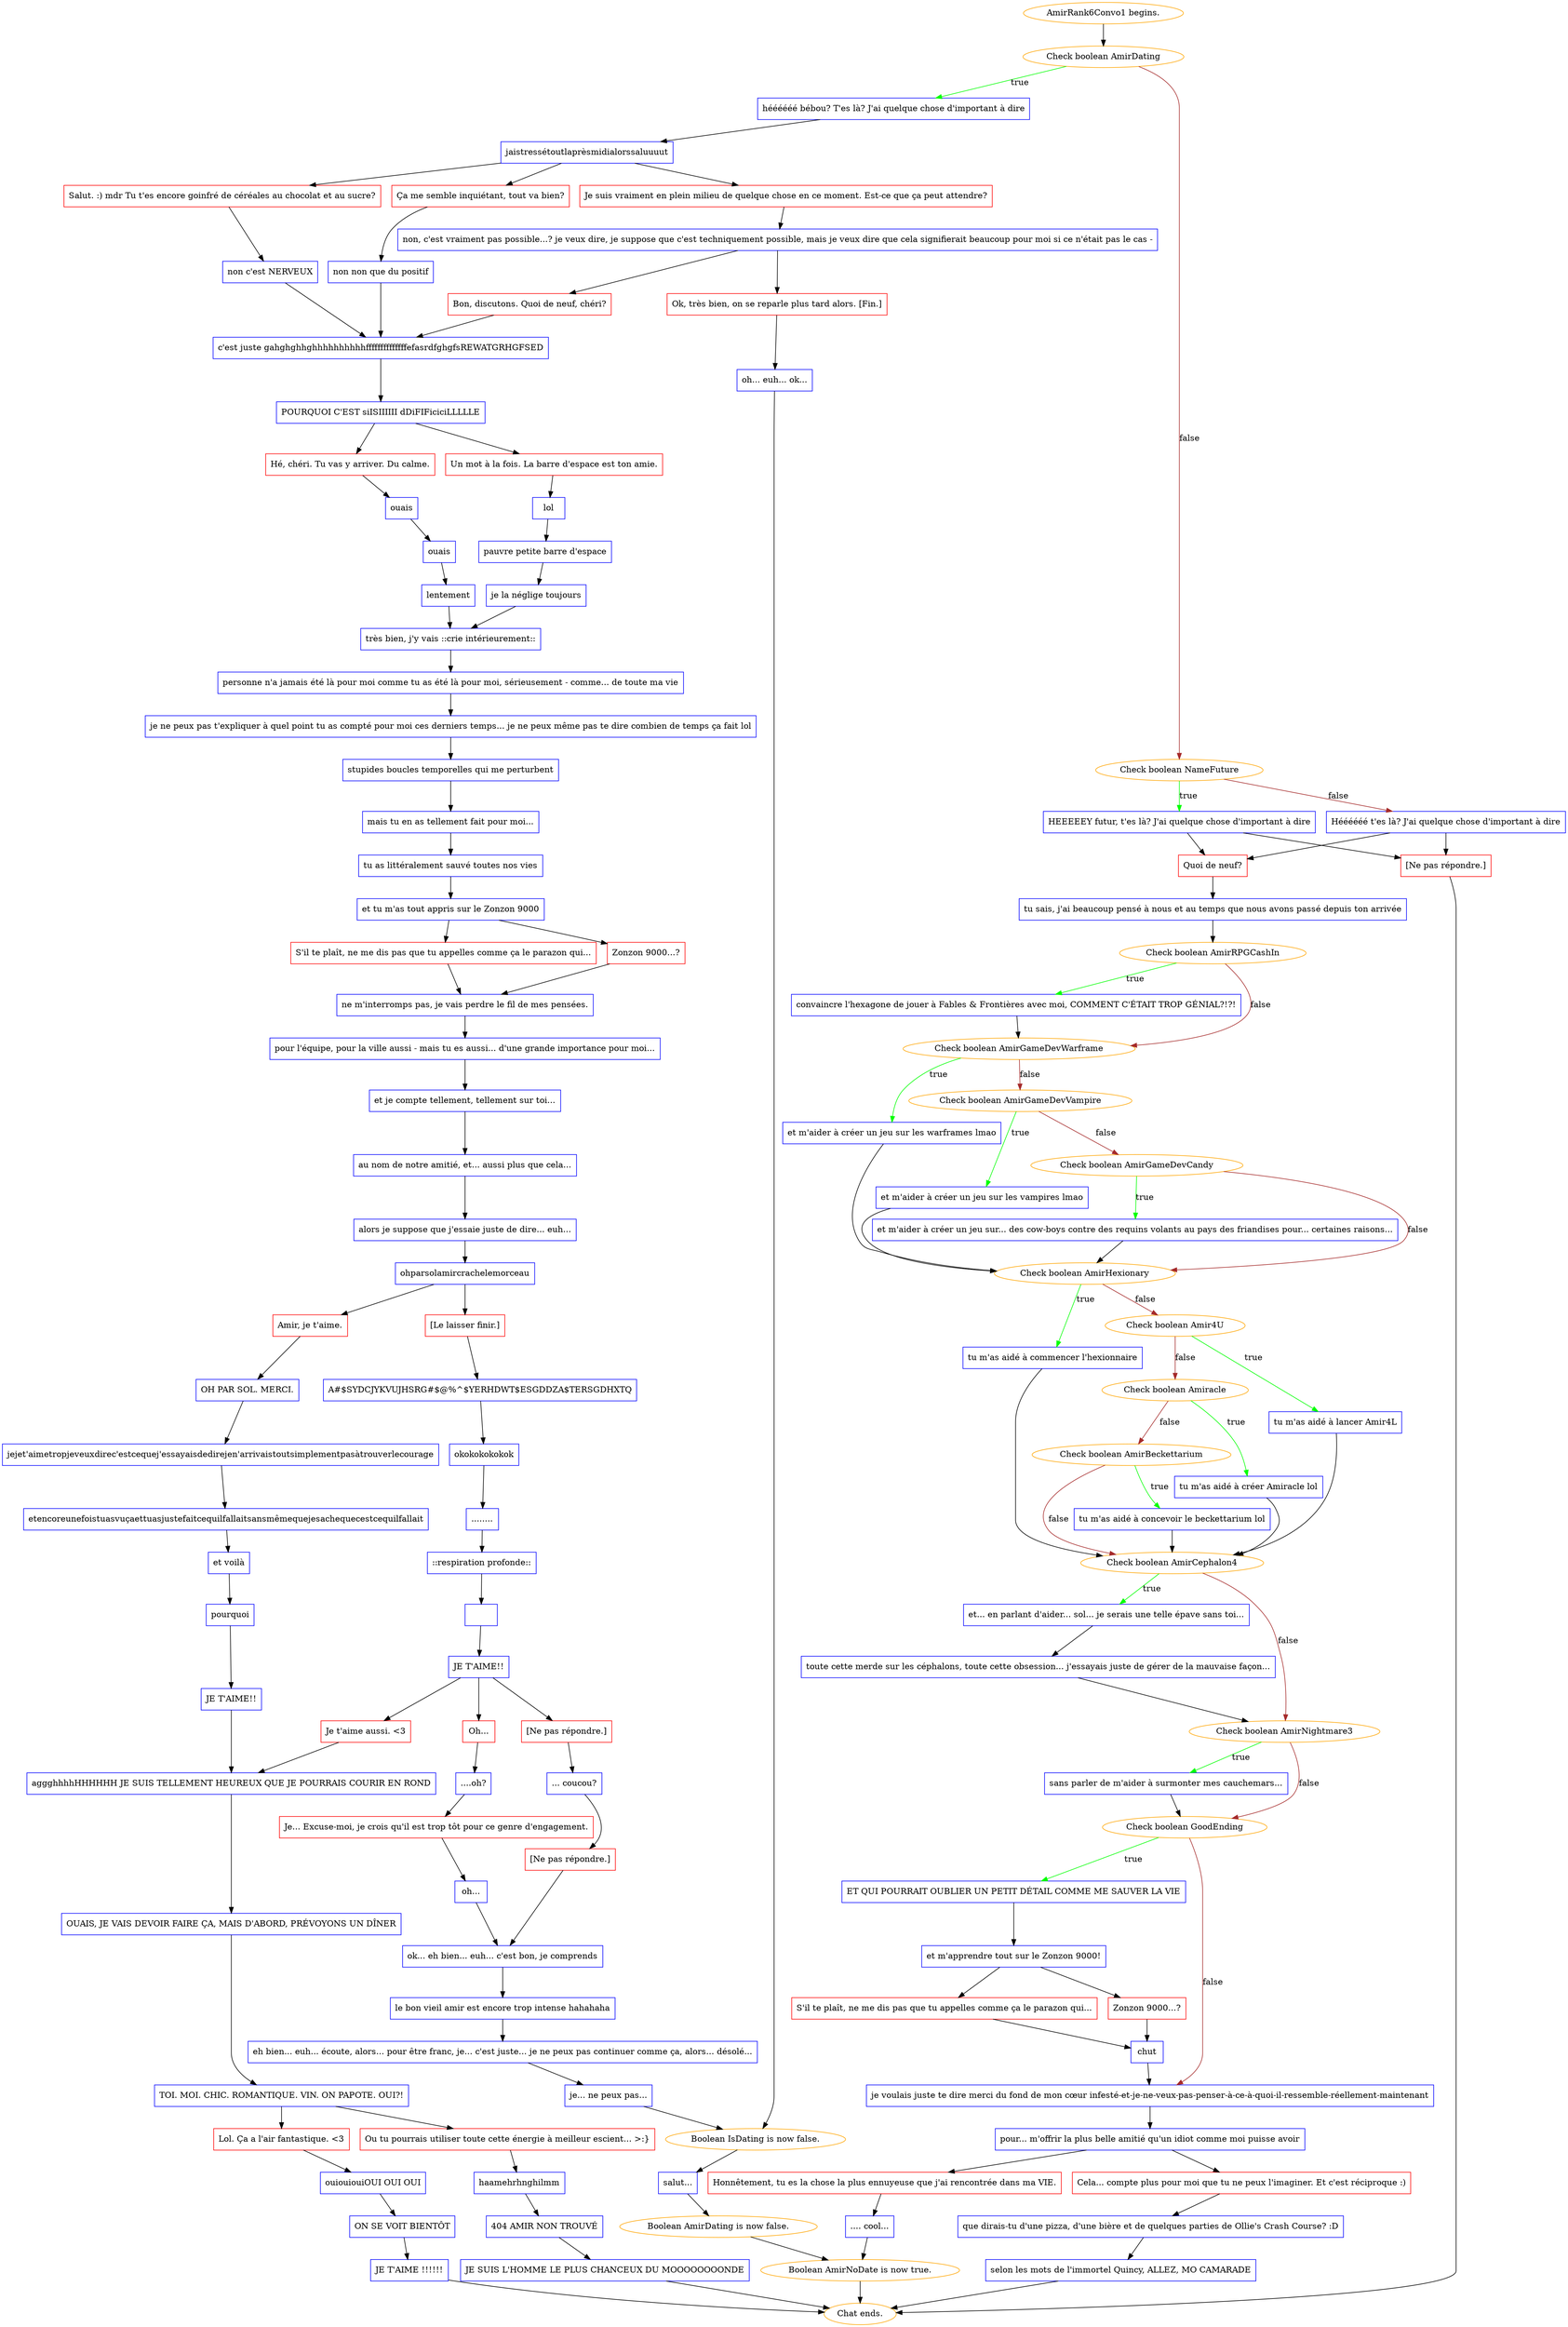 digraph {
	"AmirRank6Convo1 begins." [color=orange];
		"AmirRank6Convo1 begins." -> j790010462;
	j790010462 [label="Check boolean AmirDating",color=orange];
		j790010462 -> j3115661944 [label=true,color=green];
		j790010462 -> j4292522466 [label=false,color=brown];
	j3115661944 [label="héééééé bébou? T'es là? J'ai quelque chose d'important à dire",shape=box,color=blue];
		j3115661944 -> j943616263;
	j4292522466 [label="Check boolean NameFuture",color=orange];
		j4292522466 -> j3078013766 [label=true,color=green];
		j4292522466 -> j4112372215 [label=false,color=brown];
	j943616263 [label="jaistressétoutlaprèsmidialorssaluuuut",shape=box,color=blue];
		j943616263 -> j593403737;
		j943616263 -> j2083480859;
		j943616263 -> j3141752139;
	j3078013766 [label="HEEEEEY futur, t'es là? J'ai quelque chose d'important à dire",shape=box,color=blue];
		j3078013766 -> j188820867;
		j3078013766 -> j143549678;
	j4112372215 [label="Héééééé t'es là? J'ai quelque chose d'important à dire",shape=box,color=blue];
		j4112372215 -> j188820867;
		j4112372215 -> j143549678;
	j593403737 [label="Salut. :) mdr Tu t'es encore goinfré de céréales au chocolat et au sucre?",shape=box,color=red];
		j593403737 -> j3488435472;
	j2083480859 [label="Ça me semble inquiétant, tout va bien?",shape=box,color=red];
		j2083480859 -> j3435033666;
	j3141752139 [label="Je suis vraiment en plein milieu de quelque chose en ce moment. Est-ce que ça peut attendre?",shape=box,color=red];
		j3141752139 -> j3361677452;
	j188820867 [label="Quoi de neuf?",shape=box,color=red];
		j188820867 -> j1988302009;
	j143549678 [label="[Ne pas répondre.]",shape=box,color=red];
		j143549678 -> "Chat ends.";
	j3488435472 [label="non c'est NERVEUX",shape=box,color=blue];
		j3488435472 -> j4052682345;
	j3435033666 [label="non non que du positif",shape=box,color=blue];
		j3435033666 -> j4052682345;
	j3361677452 [label="non, c'est vraiment pas possible...? je veux dire, je suppose que c'est techniquement possible, mais je veux dire que cela signifierait beaucoup pour moi si ce n'était pas le cas -",shape=box,color=blue];
		j3361677452 -> j3678506700;
		j3361677452 -> j1578957270;
	j1988302009 [label="tu sais, j'ai beaucoup pensé à nous et au temps que nous avons passé depuis ton arrivée",shape=box,color=blue];
		j1988302009 -> j3826784422;
	"Chat ends." [color=orange];
	j4052682345 [label="c'est juste gahghghhghhhhhhhhhhffffffffffffffefasrdfghgfsREWATGRHGFSED",shape=box,color=blue];
		j4052682345 -> j797002146;
	j3678506700 [label="Bon, discutons. Quoi de neuf, chéri?",shape=box,color=red];
		j3678506700 -> j4052682345;
	j1578957270 [label="Ok, très bien, on se reparle plus tard alors. [Fin.]",shape=box,color=red];
		j1578957270 -> j1783536473;
	j3826784422 [label="Check boolean AmirRPGCashIn",color=orange];
		j3826784422 -> j2134292899 [label=true,color=green];
		j3826784422 -> j2297868336 [label=false,color=brown];
	j797002146 [label="POURQUOI C'EST siISIIIIII dDiFIFiciciLLLLLE",shape=box,color=blue];
		j797002146 -> j3645886279;
		j797002146 -> j2697605620;
	j1783536473 [label="oh... euh... ok...",shape=box,color=blue];
		j1783536473 -> j169540649;
	j2134292899 [label="convaincre l'hexagone de jouer à Fables & Frontières avec moi, COMMENT C'ÉTAIT TROP GÉNIAL?!?!",shape=box,color=blue];
		j2134292899 -> j2297868336;
	j2297868336 [label="Check boolean AmirGameDevWarframe",color=orange];
		j2297868336 -> j2379176084 [label=true,color=green];
		j2297868336 -> j3506259166 [label=false,color=brown];
	j3645886279 [label="Hé, chéri. Tu vas y arriver. Du calme.",shape=box,color=red];
		j3645886279 -> j3939594907;
	j2697605620 [label="Un mot à la fois. La barre d'espace est ton amie.",shape=box,color=red];
		j2697605620 -> j2307137081;
	j169540649 [label="Boolean IsDating is now false.",color=orange];
		j169540649 -> j1846553157;
	j2379176084 [label="et m'aider à créer un jeu sur les warframes lmao",shape=box,color=blue];
		j2379176084 -> j3646133356;
	j3506259166 [label="Check boolean AmirGameDevVampire",color=orange];
		j3506259166 -> j3051079382 [label=true,color=green];
		j3506259166 -> j1286003093 [label=false,color=brown];
	j3939594907 [label="ouais",shape=box,color=blue];
		j3939594907 -> j3818793527;
	j2307137081 [label="lol",shape=box,color=blue];
		j2307137081 -> j3419909364;
	j1846553157 [label="salut...",shape=box,color=blue];
		j1846553157 -> j911677755;
	j3646133356 [label="Check boolean AmirHexionary",color=orange];
		j3646133356 -> j3973376871 [label=true,color=green];
		j3646133356 -> j3967894332 [label=false,color=brown];
	j3051079382 [label="et m'aider à créer un jeu sur les vampires lmao",shape=box,color=blue];
		j3051079382 -> j3646133356;
	j1286003093 [label="Check boolean AmirGameDevCandy",color=orange];
		j1286003093 -> j3040433784 [label=true,color=green];
		j1286003093 -> j3646133356 [label=false,color=brown];
	j3818793527 [label="ouais",shape=box,color=blue];
		j3818793527 -> j714588583;
	j3419909364 [label="pauvre petite barre d'espace",shape=box,color=blue];
		j3419909364 -> j798115301;
	j911677755 [label="Boolean AmirDating is now false.",color=orange];
		j911677755 -> j1438323710;
	j3973376871 [label="tu m'as aidé à commencer l'hexionnaire",shape=box,color=blue];
		j3973376871 -> j3587826111;
	j3967894332 [label="Check boolean Amir4U",color=orange];
		j3967894332 -> j4274686062 [label=true,color=green];
		j3967894332 -> j3456698547 [label=false,color=brown];
	j3040433784 [label="et m'aider à créer un jeu sur... des cow-boys contre des requins volants au pays des friandises pour... certaines raisons...",shape=box,color=blue];
		j3040433784 -> j3646133356;
	j714588583 [label="lentement",shape=box,color=blue];
		j714588583 -> j3367184706;
	j798115301 [label="je la néglige toujours",shape=box,color=blue];
		j798115301 -> j3367184706;
	j1438323710 [label="Boolean AmirNoDate is now true.",color=orange];
		j1438323710 -> "Chat ends.";
	j3587826111 [label="Check boolean AmirCephalon4",color=orange];
		j3587826111 -> j1169337874 [label=true,color=green];
		j3587826111 -> j181140992 [label=false,color=brown];
	j4274686062 [label="tu m'as aidé à lancer Amir4L",shape=box,color=blue];
		j4274686062 -> j3587826111;
	j3456698547 [label="Check boolean Amiracle",color=orange];
		j3456698547 -> j1752697346 [label=true,color=green];
		j3456698547 -> j3662880471 [label=false,color=brown];
	j3367184706 [label="très bien, j'y vais ::crie intérieurement::",shape=box,color=blue];
		j3367184706 -> j38776926;
	j1169337874 [label="et... en parlant d'aider... sol... je serais une telle épave sans toi...",shape=box,color=blue];
		j1169337874 -> j2540188929;
	j181140992 [label="Check boolean AmirNightmare3",color=orange];
		j181140992 -> j3584972406 [label=true,color=green];
		j181140992 -> j2311468738 [label=false,color=brown];
	j1752697346 [label="tu m'as aidé à créer Amiracle lol",shape=box,color=blue];
		j1752697346 -> j3587826111;
	j3662880471 [label="Check boolean AmirBeckettarium",color=orange];
		j3662880471 -> j3662740999 [label=true,color=green];
		j3662880471 -> j3587826111 [label=false,color=brown];
	j38776926 [label="personne n'a jamais été là pour moi comme tu as été là pour moi, sérieusement - comme... de toute ma vie",shape=box,color=blue];
		j38776926 -> j2129303104;
	j2540188929 [label="toute cette merde sur les céphalons, toute cette obsession... j'essayais juste de gérer de la mauvaise façon...",shape=box,color=blue];
		j2540188929 -> j181140992;
	j3584972406 [label="sans parler de m'aider à surmonter mes cauchemars...",shape=box,color=blue];
		j3584972406 -> j2311468738;
	j2311468738 [label="Check boolean GoodEnding",color=orange];
		j2311468738 -> j2759367476 [label=true,color=green];
		j2311468738 -> j2969757619 [label=false,color=brown];
	j3662740999 [label="tu m'as aidé à concevoir le beckettarium lol",shape=box,color=blue];
		j3662740999 -> j3587826111;
	j2129303104 [label="je ne peux pas t'expliquer à quel point tu as compté pour moi ces derniers temps... je ne peux même pas te dire combien de temps ça fait lol",shape=box,color=blue];
		j2129303104 -> j2094456903;
	j2759367476 [label="ET QUI POURRAIT OUBLIER UN PETIT DÉTAIL COMME ME SAUVER LA VIE",shape=box,color=blue];
		j2759367476 -> j813015813;
	j2969757619 [label="je voulais juste te dire merci du fond de mon cœur infesté-et-je-ne-veux-pas-penser-à-ce-à-quoi-il-ressemble-réellement-maintenant",shape=box,color=blue];
		j2969757619 -> j606080085;
	j2094456903 [label="stupides boucles temporelles qui me perturbent",shape=box,color=blue];
		j2094456903 -> j1290347898;
	j813015813 [label="et m'apprendre tout sur le Zonzon 9000!",shape=box,color=blue];
		j813015813 -> j1081703078;
		j813015813 -> j566030906;
	j606080085 [label="pour... m'offrir la plus belle amitié qu'un idiot comme moi puisse avoir",shape=box,color=blue];
		j606080085 -> j2930475110;
		j606080085 -> j3443336112;
	j1290347898 [label="mais tu en as tellement fait pour moi...",shape=box,color=blue];
		j1290347898 -> j3392946480;
	j1081703078 [label="S'il te plaît, ne me dis pas que tu appelles comme ça le parazon qui...",shape=box,color=red];
		j1081703078 -> j2852219537;
	j566030906 [label="Zonzon 9000...?",shape=box,color=red];
		j566030906 -> j2852219537;
	j2930475110 [label="Cela... compte plus pour moi que tu ne peux l'imaginer. Et c'est réciproque :)",shape=box,color=red];
		j2930475110 -> j2602624206;
	j3443336112 [label="Honnêtement, tu es la chose la plus ennuyeuse que j'ai rencontrée dans ma VIE.",shape=box,color=red];
		j3443336112 -> j180171028;
	j3392946480 [label="tu as littéralement sauvé toutes nos vies",shape=box,color=blue];
		j3392946480 -> j2902022237;
	j2852219537 [label="chut",shape=box,color=blue];
		j2852219537 -> j2969757619;
	j2602624206 [label="que dirais-tu d'une pizza, d'une bière et de quelques parties de Ollie's Crash Course? :D",shape=box,color=blue];
		j2602624206 -> j3013983406;
	j180171028 [label=".... cool...",shape=box,color=blue];
		j180171028 -> j1438323710;
	j2902022237 [label="et tu m'as tout appris sur le Zonzon 9000",shape=box,color=blue];
		j2902022237 -> j2304938375;
		j2902022237 -> j1637041009;
	j3013983406 [label="selon les mots de l'immortel Quincy, ALLEZ, MO CAMARADE",shape=box,color=blue];
		j3013983406 -> "Chat ends.";
	j2304938375 [label="S'il te plaît, ne me dis pas que tu appelles comme ça le parazon qui...",shape=box,color=red];
		j2304938375 -> j1546238101;
	j1637041009 [label="Zonzon 9000...?",shape=box,color=red];
		j1637041009 -> j1546238101;
	j1546238101 [label="ne m'interromps pas, je vais perdre le fil de mes pensées.",shape=box,color=blue];
		j1546238101 -> j3433267323;
	j3433267323 [label="pour l'équipe, pour la ville aussi - mais tu es aussi... d'une grande importance pour moi...",shape=box,color=blue];
		j3433267323 -> j1981222328;
	j1981222328 [label="et je compte tellement, tellement sur toi...",shape=box,color=blue];
		j1981222328 -> j331179217;
	j331179217 [label="au nom de notre amitié, et... aussi plus que cela...",shape=box,color=blue];
		j331179217 -> j1618183922;
	j1618183922 [label="alors je suppose que j'essaie juste de dire... euh...",shape=box,color=blue];
		j1618183922 -> j3541106824;
	j3541106824 [label="ohparsolamircrachelemorceau",shape=box,color=blue];
		j3541106824 -> j412127728;
		j3541106824 -> j2417282166;
	j412127728 [label="Amir, je t'aime.",shape=box,color=red];
		j412127728 -> j1237315041;
	j2417282166 [label="[Le laisser finir.]",shape=box,color=red];
		j2417282166 -> j3534446912;
	j1237315041 [label="OH PAR SOL. MERCI.",shape=box,color=blue];
		j1237315041 -> j738687582;
	j3534446912 [label="A#$SYDCJYKVUJHSRG#$@%^$YERHDWT$ESGDDZA$TERSGDHXTQ",shape=box,color=blue];
		j3534446912 -> j3955548028;
	j738687582 [label="jejet'aimetropjeveuxdirec'estcequej'essayaisdedirejen'arrivaistoutsimplementpasàtrouverlecourage",shape=box,color=blue];
		j738687582 -> j2554251225;
	j3955548028 [label="okokokokokok",shape=box,color=blue];
		j3955548028 -> j1519458252;
	j2554251225 [label="etencoreunefoistuasvuçaettuasjustefaitcequilfallaitsansmêmequejesachequecestcequilfallait",shape=box,color=blue];
		j2554251225 -> j1757503744;
	j1519458252 [label="........",shape=box,color=blue];
		j1519458252 -> j2156551579;
	j1757503744 [label="et voilà",shape=box,color=blue];
		j1757503744 -> j2402963525;
	j2156551579 [label="::respiration profonde::",shape=box,color=blue];
		j2156551579 -> j2025354249;
	j2402963525 [label="pourquoi",shape=box,color=blue];
		j2402963525 -> j4023174098;
	j2025354249 [label=" ",shape=box,color=blue];
		j2025354249 -> j140471731;
	j4023174098 [label="JE T'AIME!!",shape=box,color=blue];
		j4023174098 -> j3828604220;
	j140471731 [label="JE T'AIME!!",shape=box,color=blue];
		j140471731 -> j1565002909;
		j140471731 -> j3736022866;
		j140471731 -> j495976128;
	j3828604220 [label="aggghhhhHHHHHH JE SUIS TELLEMENT HEUREUX QUE JE POURRAIS COURIR EN ROND",shape=box,color=blue];
		j3828604220 -> j4031799746;
	j1565002909 [label="Je t'aime aussi. <3",shape=box,color=red];
		j1565002909 -> j3828604220;
	j3736022866 [label="Oh...",shape=box,color=red];
		j3736022866 -> j2514760612;
	j495976128 [label="[Ne pas répondre.]",shape=box,color=red];
		j495976128 -> j2188183202;
	j4031799746 [label="OUAIS, JE VAIS DEVOIR FAIRE ÇA, MAIS D'ABORD, PRÉVOYONS UN DÎNER",shape=box,color=blue];
		j4031799746 -> j3079837335;
	j2514760612 [label="....oh?",shape=box,color=blue];
		j2514760612 -> j2221873596;
	j2188183202 [label="... coucou?",shape=box,color=blue];
		j2188183202 -> j2365688685;
	j3079837335 [label="TOI. MOI. CHIC. ROMANTIQUE. VIN. ON PAPOTE. OUI?!",shape=box,color=blue];
		j3079837335 -> j989268250;
		j3079837335 -> j1564959418;
	j2221873596 [label="Je... Excuse-moi, je crois qu'il est trop tôt pour ce genre d'engagement.",shape=box,color=red];
		j2221873596 -> j2310680949;
	j2365688685 [label="[Ne pas répondre.]",shape=box,color=red];
		j2365688685 -> j3085762979;
	j989268250 [label="Lol. Ça a l'air fantastique. <3",shape=box,color=red];
		j989268250 -> j1833446538;
	j1564959418 [label="Ou tu pourrais utiliser toute cette énergie à meilleur escient... >:}",shape=box,color=red];
		j1564959418 -> j2395622833;
	j2310680949 [label="oh...",shape=box,color=blue];
		j2310680949 -> j3085762979;
	j3085762979 [label="ok... eh bien... euh... c'est bon, je comprends",shape=box,color=blue];
		j3085762979 -> j1989663824;
	j1833446538 [label="ouiouiouiOUI OUI OUI",shape=box,color=blue];
		j1833446538 -> j3502682136;
	j2395622833 [label="haamehrhnghilmm",shape=box,color=blue];
		j2395622833 -> j244164132;
	j1989663824 [label="le bon vieil amir est encore trop intense hahahaha",shape=box,color=blue];
		j1989663824 -> j2789231940;
	j3502682136 [label="ON SE VOIT BIENTÔT",shape=box,color=blue];
		j3502682136 -> j717885350;
	j244164132 [label="404 AMIR NON TROUVÉ",shape=box,color=blue];
		j244164132 -> j3786213678;
	j2789231940 [label="eh bien... euh... écoute, alors... pour être franc, je... c'est juste... je ne peux pas continuer comme ça, alors... désolé...",shape=box,color=blue];
		j2789231940 -> j263899226;
	j717885350 [label="JE T'AIME !!!!!!",shape=box,color=blue];
		j717885350 -> "Chat ends.";
	j3786213678 [label="JE SUIS L'HOMME LE PLUS CHANCEUX DU MOOOOOOOONDE",shape=box,color=blue];
		j3786213678 -> "Chat ends.";
	j263899226 [label="je... ne peux pas...",shape=box,color=blue];
		j263899226 -> j169540649;
}